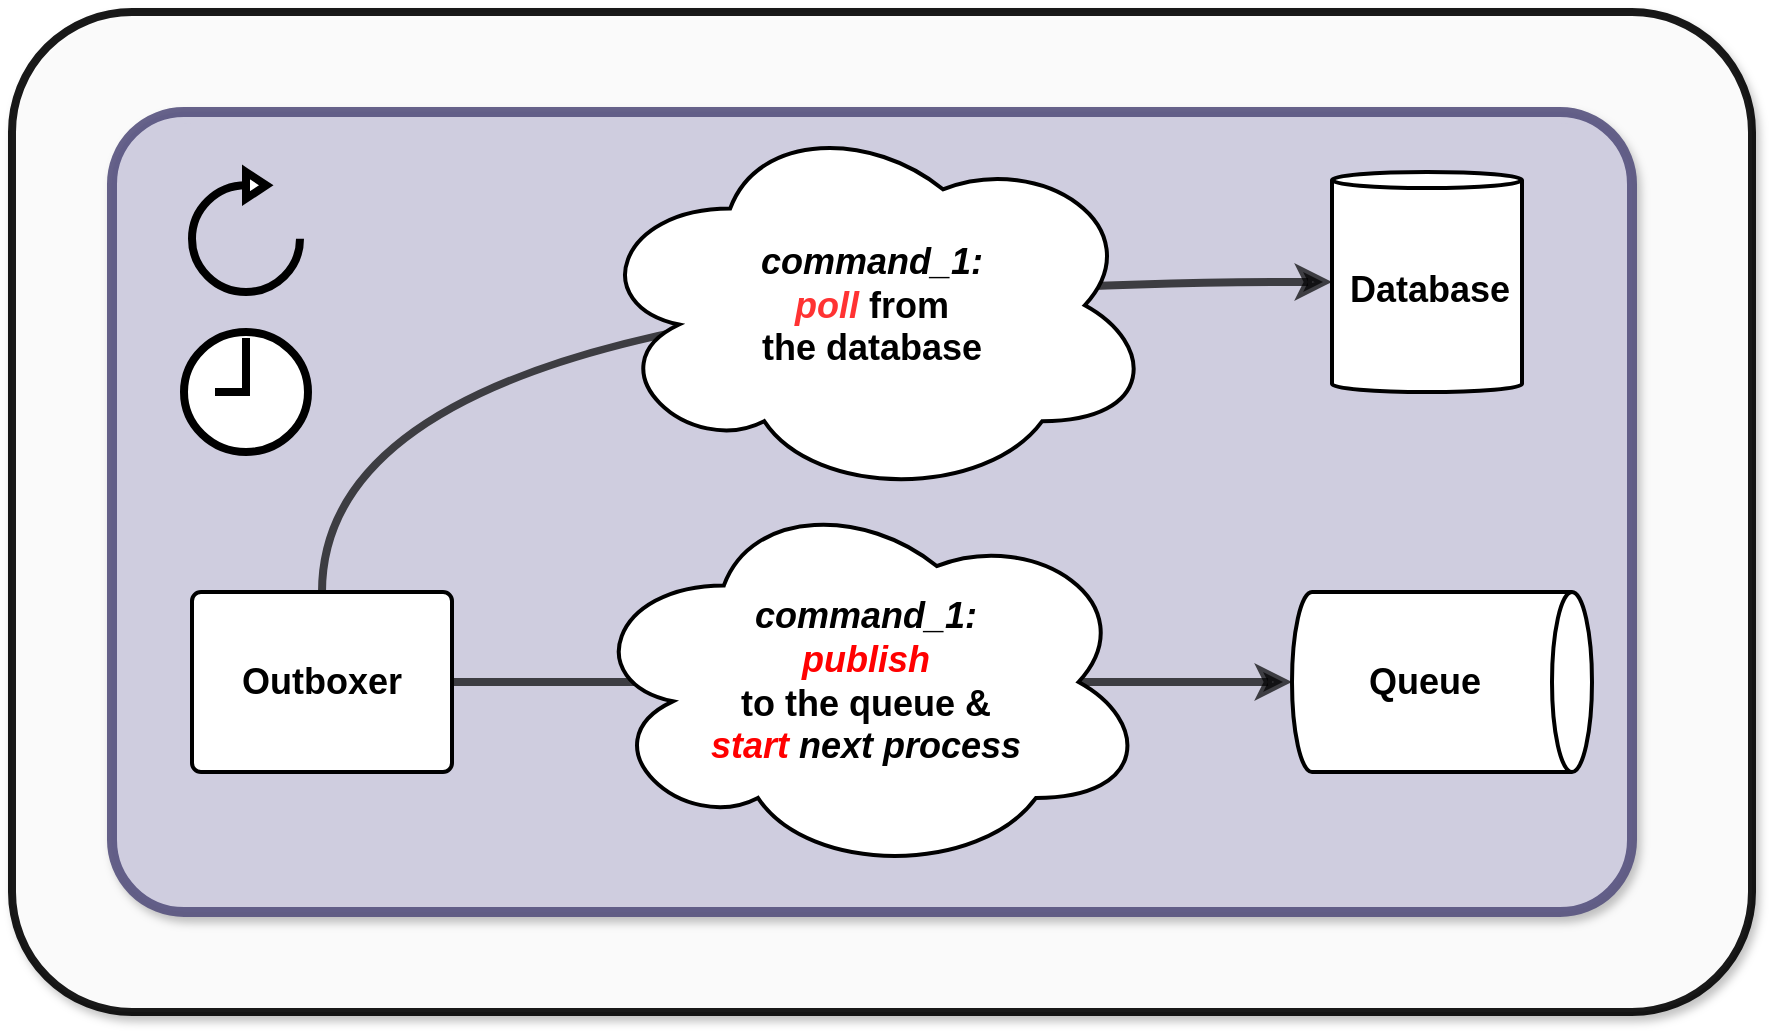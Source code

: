 <mxfile>
    <diagram name="Page-1" id="lMXFKlL8Bwvw9kg3FBqw">
        <mxGraphModel dx="1336" dy="1851" grid="1" gridSize="10" guides="1" tooltips="1" connect="1" arrows="1" fold="1" page="1" pageScale="1" pageWidth="850" pageHeight="1100" background="none" math="0" shadow="0">
            <root>
                <mxCell id="0"/>
                <mxCell id="1" style="" parent="0"/>
                <mxCell id="GoKNf1hH-Z8f_osksqzi-78" value="" style="rounded=1;whiteSpace=wrap;html=1;fontFamily=Helvetica;fontSize=11;fontColor=#000000;labelBackgroundColor=default;resizable=1;fillColor=#FFFFFF;opacity=90;strokeColor=#000000;strokeWidth=4;align=center;verticalAlign=middle;arcSize=12;movable=1;rotatable=1;deletable=1;editable=1;connectable=1;shadow=1;" parent="1" vertex="1">
                    <mxGeometry x="130" y="-800" width="870" height="500" as="geometry"/>
                </mxCell>
                <mxCell id="70" value="" style="group" vertex="1" connectable="0" parent="1">
                    <mxGeometry x="180" y="-750" width="760" height="400" as="geometry"/>
                </mxCell>
                <mxCell id="42" value="" style="rounded=1;whiteSpace=wrap;html=1;shadow=1;opacity=90;fontSize=20;verticalAlign=top;fillColor=#d0cee2;strokeColor=#56517e;spacing=0;arcSize=9;strokeWidth=5;spacingTop=10;spacingLeft=10;spacingRight=10;" parent="70" vertex="1">
                    <mxGeometry width="760" height="400" as="geometry"/>
                </mxCell>
                <mxCell id="71" style="edgeStyle=orthogonalEdgeStyle;html=1;exitX=0.5;exitY=0;exitDx=0;exitDy=0;entryX=0;entryY=0.5;entryDx=0;entryDy=0;entryPerimeter=0;strokeColor=#000000;fontColor=#000000;strokeWidth=4;arcSize=12;startArrow=none;endFill=1;opacity=70;curved=1;" edge="1" parent="70" source="45" target="69">
                    <mxGeometry relative="1" as="geometry"/>
                </mxCell>
                <mxCell id="45" value="Outboxer" style="html=1;overflow=block;blockSpacing=1;whiteSpace=wrap;fontSize=18;spacing=9;rounded=1;absoluteArcSize=1;arcSize=9;strokeWidth=2;lucidId=YW3KcYp1MhGA;movable=1;resizable=1;rotatable=1;deletable=1;editable=1;locked=0;connectable=1;fillColor=#FFFFFF;fontColor=#000000;strokeColor=#000000;align=center;verticalAlign=middle;fontFamily=Helvetica;fontStyle=1;" parent="70" vertex="1">
                    <mxGeometry x="40" y="240" width="130" height="90" as="geometry"/>
                </mxCell>
                <mxCell id="54" value="Queue" style="html=1;overflow=block;blockSpacing=1;whiteSpace=wrap;shape=cylinder3;direction=south;size=10;anchorPointDirection=0;boundedLbl=1;fontSize=18;spacing=9;strokeColor=#000000;rounded=1;absoluteArcSize=1;arcSize=9;fillColor=#FFFFFF;strokeWidth=2;lucidId=YW3Kj~0P2WnY;fontColor=#000000;movable=1;resizable=1;rotatable=1;deletable=1;editable=1;locked=0;connectable=1;align=center;verticalAlign=middle;fontFamily=Helvetica;fontStyle=1;" parent="70" vertex="1">
                    <mxGeometry x="590" y="240" width="150" height="90" as="geometry"/>
                </mxCell>
                <mxCell id="55" value="" style="html=1;jettySize=18;whiteSpace=wrap;fontSize=11;strokeColor=#000000;strokeOpacity=100;strokeWidth=4;rounded=1;arcSize=12;edgeStyle=orthogonalEdgeStyle;startArrow=none;endArrow=classic;endFill=1;lucidId=YW3KZ0~PzFLt;movable=1;resizable=1;rotatable=1;deletable=1;editable=1;locked=0;connectable=1;opacity=70;align=center;verticalAlign=middle;fontFamily=Helvetica;fontColor=#000000;labelBackgroundColor=default;curved=1;entryX=0;entryY=0.5;entryDx=0;entryDy=0;entryPerimeter=0;" parent="70" target="54" edge="1">
                    <mxGeometry width="100" height="100" relative="1" as="geometry">
                        <Array as="points">
                            <mxPoint x="590" y="285"/>
                            <mxPoint x="590" y="285"/>
                        </Array>
                        <mxPoint x="170" y="285" as="sourcePoint"/>
                        <mxPoint x="410" y="645" as="targetPoint"/>
                    </mxGeometry>
                </mxCell>
                <mxCell id="47" value="&lt;i&gt;command_1:&lt;/i&gt;&lt;br&gt;&lt;i&gt;&lt;font color=&quot;#ff0000&quot;&gt;publish&lt;/font&gt;&lt;/i&gt;&lt;br&gt;to the queue &amp;amp;&lt;br&gt;&lt;i&gt;&lt;font color=&quot;#ff0000&quot;&gt;start&amp;nbsp;&lt;/font&gt;next process&lt;/i&gt;" style="html=1;overflow=block;blockSpacing=1;whiteSpace=wrap;ellipse;shape=cloud;fontSize=18;spacing=9;strokeColor=#000000;strokeOpacity=100;fillOpacity=100;rounded=1;absoluteArcSize=1;arcSize=9;fillColor=#FFFFFF;strokeWidth=2;lucidId=YW3KfiS4kU.2;movable=1;resizable=1;rotatable=1;deletable=1;editable=1;locked=0;connectable=1;align=center;verticalAlign=middle;fontFamily=Helvetica;fontColor=#000000;fontStyle=1;" parent="70" vertex="1">
                    <mxGeometry x="235" y="188.38" width="283.75" height="193.24" as="geometry"/>
                </mxCell>
                <mxCell id="49" value="&lt;i&gt;command_1:&lt;/i&gt;&lt;br&gt;&lt;i&gt;&lt;font color=&quot;#ff3333&quot;&gt;poll&lt;/font&gt;&lt;/i&gt;&amp;nbsp;from &lt;br&gt;the database" style="html=1;overflow=block;blockSpacing=1;whiteSpace=wrap;ellipse;shape=cloud;fontSize=18;spacing=9;strokeColor=#000000;strokeOpacity=100;fillOpacity=100;rounded=1;absoluteArcSize=1;arcSize=9;fillColor=#FFFFFF;strokeWidth=2;lucidId=YW3KfiS4kU.2;movable=1;resizable=1;rotatable=1;deletable=1;editable=1;locked=0;connectable=1;align=center;verticalAlign=middle;fontFamily=Helvetica;fontColor=#000000;fontStyle=1;" parent="70" vertex="1">
                    <mxGeometry x="238.13" width="283.75" height="193.24" as="geometry"/>
                </mxCell>
                <mxCell id="67" value="" style="html=1;verticalLabelPosition=bottom;align=center;labelBackgroundColor=#ffffff;verticalAlign=top;strokeWidth=4;strokeColor=#000000;shadow=0;dashed=0;shape=mxgraph.ios7.icons.clock;fillColor=#FFFFFF;" vertex="1" parent="70">
                    <mxGeometry x="36" y="110" width="62" height="60" as="geometry"/>
                </mxCell>
                <mxCell id="68" value="" style="html=1;verticalLabelPosition=bottom;align=center;labelBackgroundColor=#ffffff;verticalAlign=top;strokeWidth=4;strokeColor=#000000;shadow=0;dashed=0;shape=mxgraph.ios7.icons.reload;fillColor=#FFFFFF;" vertex="1" parent="70">
                    <mxGeometry x="40" y="30" width="54" height="60" as="geometry"/>
                </mxCell>
                <mxCell id="69" value="Database" style="html=1;overflow=block;blockSpacing=1;whiteSpace=wrap;shape=cylinder3;size=4;anchorPointDirection=0;boundedLbl=1;fontSize=18;spacing=9;strokeColor=#000000;rounded=1;absoluteArcSize=1;arcSize=9;fillColor=#FFFFFF;strokeWidth=2;lucidId=YW3Kp418ABGM;fontColor=#000000;movable=1;resizable=1;rotatable=1;deletable=1;editable=1;locked=0;connectable=1;align=center;verticalAlign=middle;fontFamily=Helvetica;fontStyle=1;" vertex="1" parent="70">
                    <mxGeometry x="610" y="30" width="95" height="110" as="geometry"/>
                </mxCell>
                <mxCell id="GoKNf1hH-Z8f_osksqzi-77" value="Untitled Layer" style="" parent="0"/>
            </root>
        </mxGraphModel>
    </diagram>
</mxfile>
